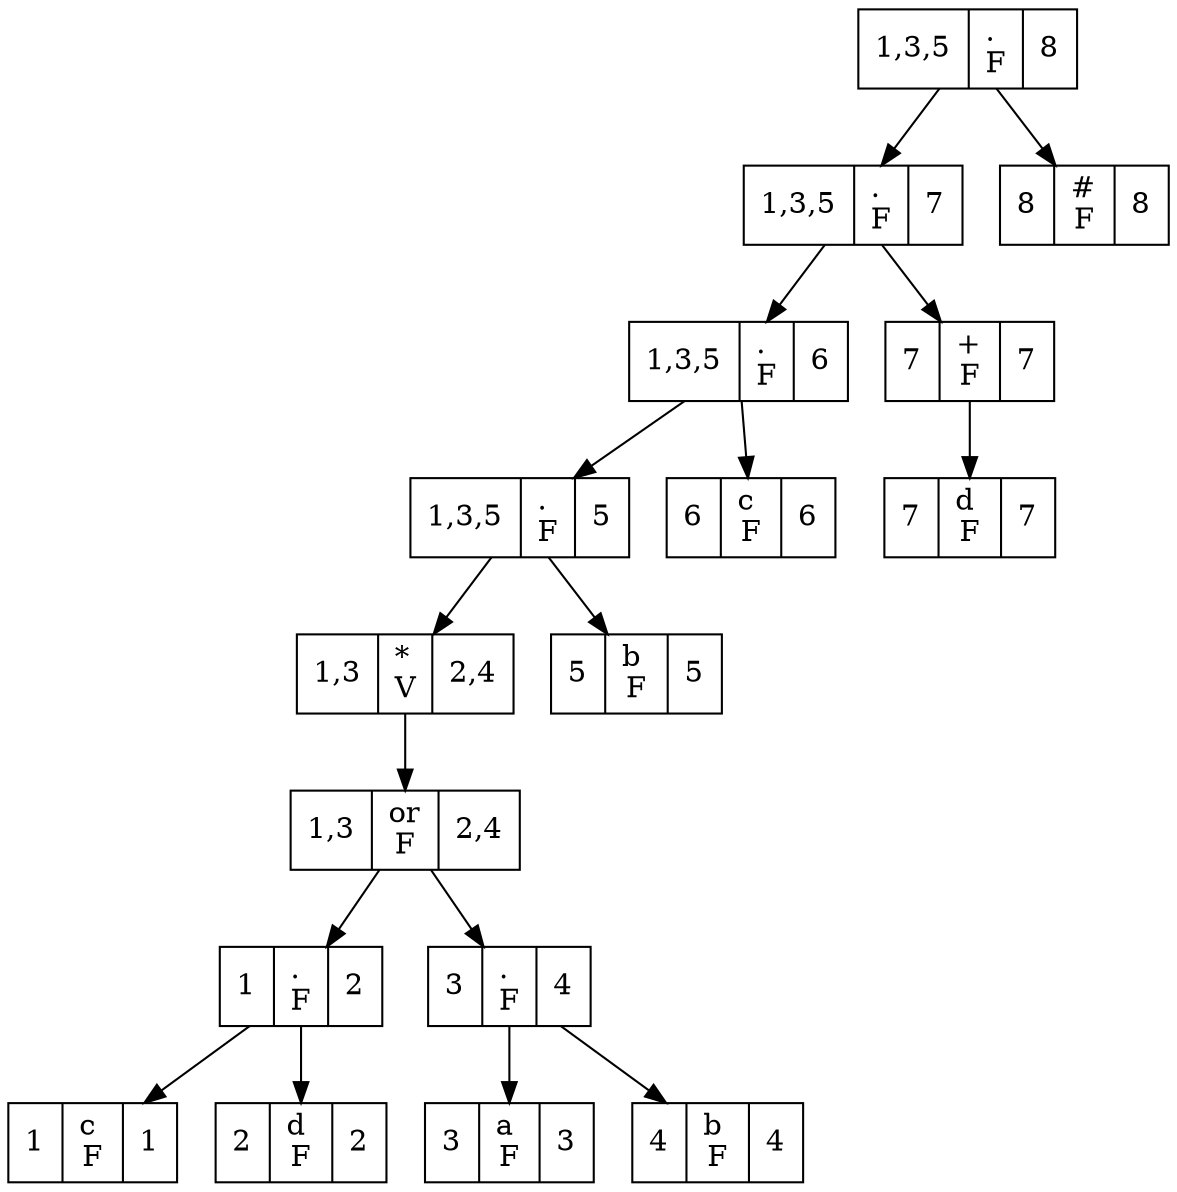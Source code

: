 digraph ArbolNodo{
rankdir=TB;
node [shape = record, style=filled, fillcolor=white];
nodo351 [ label ="1,3,5|.\lF|8"];
nodo349 [ label ="1,3,5|.\lF|7"];
nodo348 [ label ="1,3,5|.\lF|6"];
nodo347 [ label ="1,3,5|.\lF|5"];
nodo346 [ label ="1,3|*\lV|2,4"];
nodo345 [ label ="1,3|or\lF|2,4"];
nodo344 [ label ="1|.\lF|2"];
nodo343 [ label ="1| c \lF|1"];
nodo344->nodo343
nodo342 [ label ="2| d \lF|2"];
nodo344->nodo342
nodo345->nodo344
nodo341 [ label ="3|.\lF|4"];
nodo340 [ label ="3| a \lF|3"];
nodo341->nodo340
nodo339 [ label ="4| b \lF|4"];
nodo341->nodo339
nodo345->nodo341
nodo346->nodo345
nodo347->nodo346
nodo338 [ label ="5| b \lF|5"];
nodo347->nodo338
nodo348->nodo347
nodo337 [ label ="6| c \lF|6"];
nodo348->nodo337
nodo349->nodo348
nodo336 [ label ="7|+\lF|7"];
nodo335 [ label ="7| d \lF|7"];
nodo336->nodo335
nodo349->nodo336
nodo351->nodo349
nodo350 [ label ="8|#\lF|8"];
nodo351->nodo350
}
